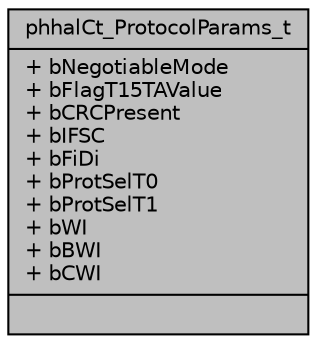 digraph "phhalCt_ProtocolParams_t"
{
  edge [fontname="Helvetica",fontsize="10",labelfontname="Helvetica",labelfontsize="10"];
  node [fontname="Helvetica",fontsize="10",shape=record];
  Node0 [label="{phhalCt_ProtocolParams_t\n|+ bNegotiableMode\l+ bFlagT15TAValue\l+ bCRCPresent\l+ bIFSC\l+ bFiDi\l+ bProtSelT0\l+ bProtSelT1\l+ bWI\l+ bBWI\l+ bCWI\l|}",height=0.2,width=0.4,color="black", fillcolor="grey75", style="filled", fontcolor="black"];
}
